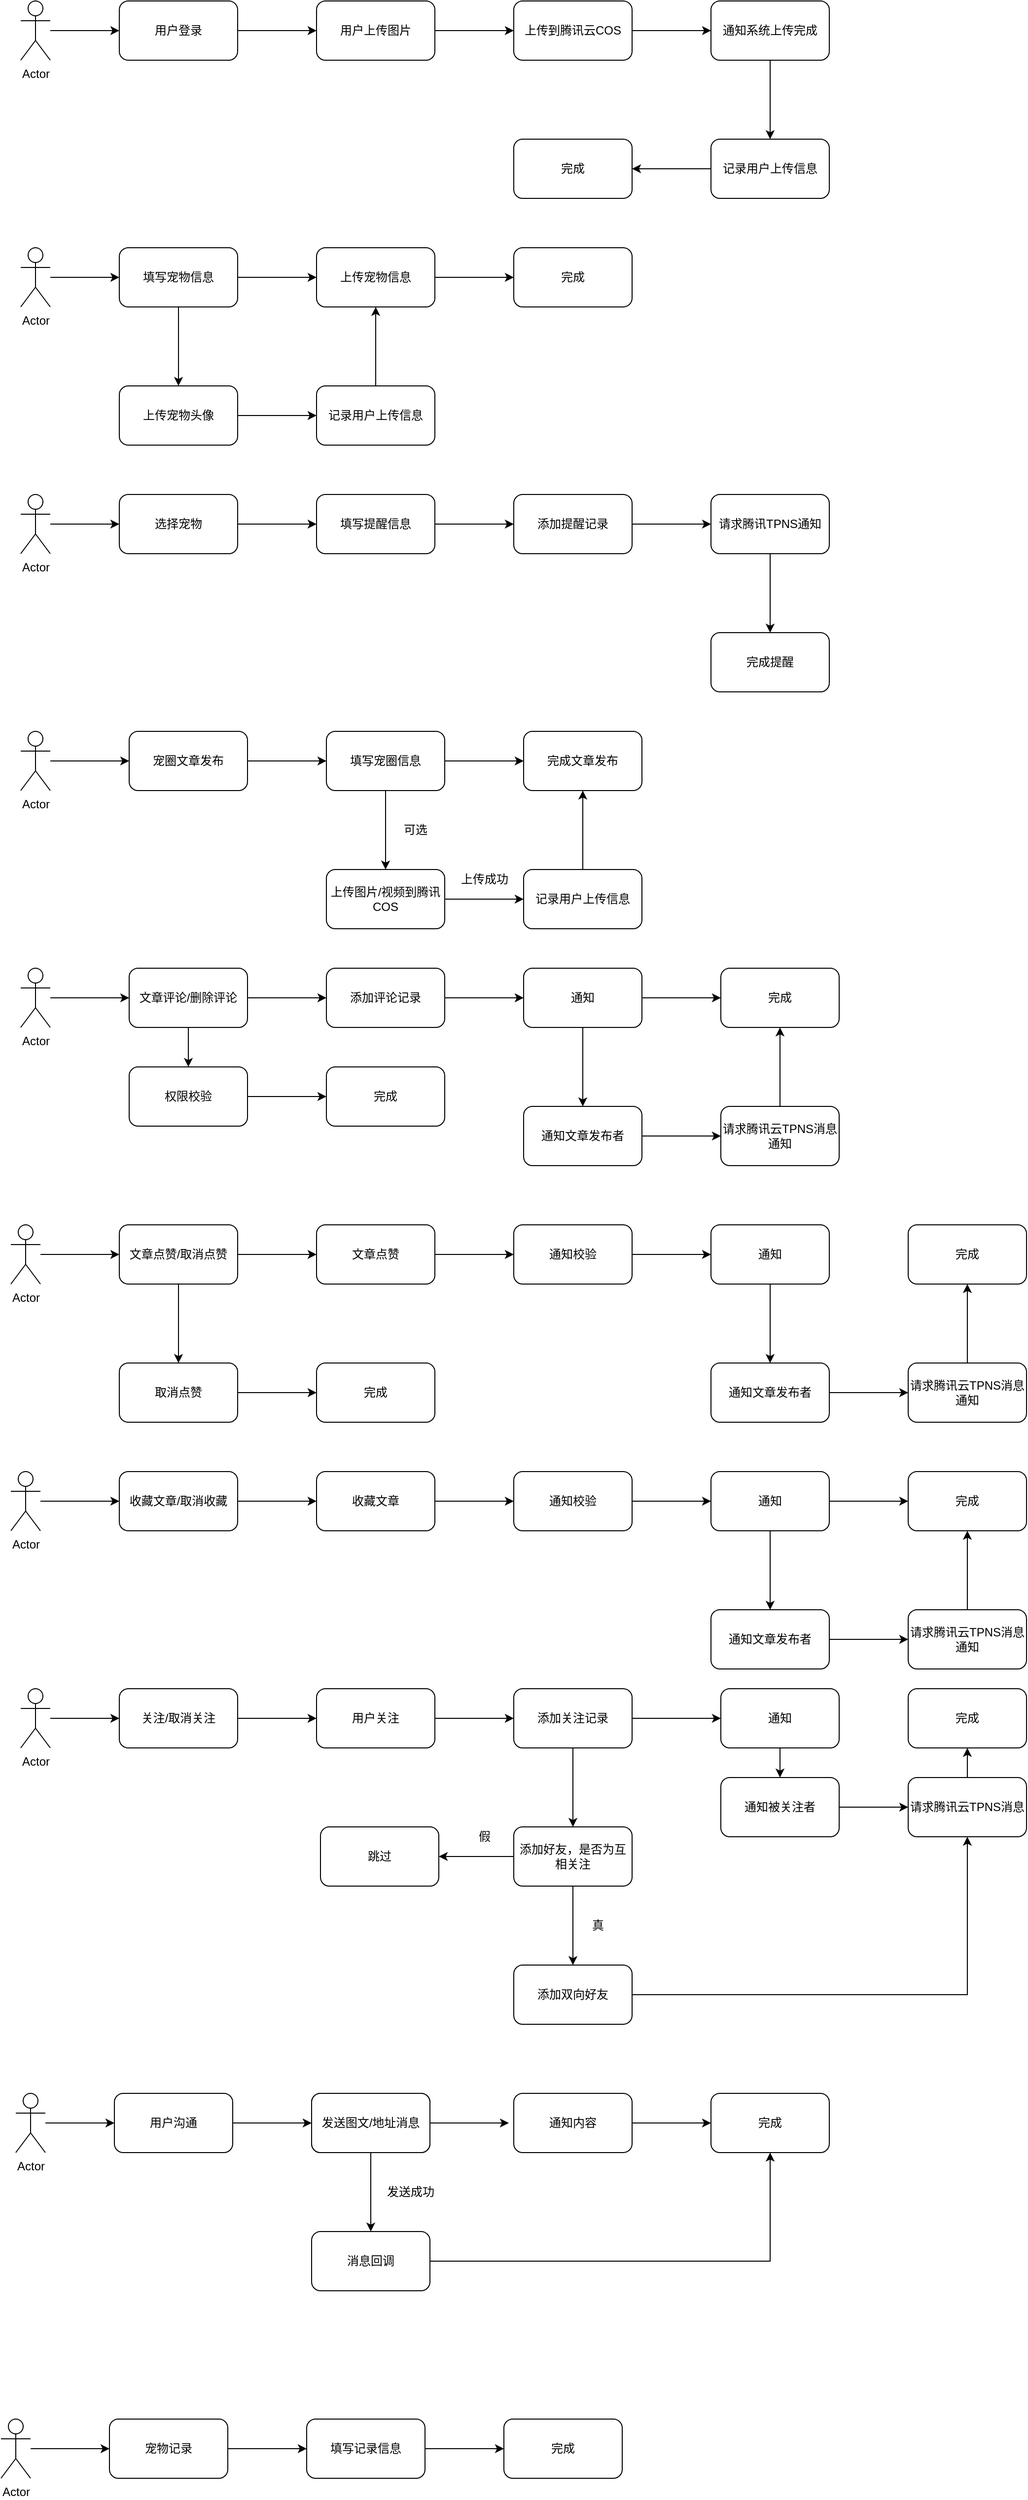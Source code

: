 <mxfile version="15.9.1" type="github">
  <diagram id="ly7fUuKlUHQHd62QbaYs" name="第 1 页">
    <mxGraphModel dx="2844" dy="1508" grid="1" gridSize="10" guides="1" tooltips="1" connect="1" arrows="1" fold="1" page="1" pageScale="1" pageWidth="827" pageHeight="1169" math="0" shadow="0">
      <root>
        <mxCell id="0" />
        <mxCell id="1" parent="0" />
        <mxCell id="r5M-6qAJxc-QIYMJjNey-6" value="" style="edgeStyle=orthogonalEdgeStyle;rounded=0;orthogonalLoop=1;jettySize=auto;html=1;" edge="1" parent="1" source="r5M-6qAJxc-QIYMJjNey-1" target="r5M-6qAJxc-QIYMJjNey-5">
          <mxGeometry relative="1" as="geometry" />
        </mxCell>
        <mxCell id="r5M-6qAJxc-QIYMJjNey-1" value="用户登录" style="rounded=1;whiteSpace=wrap;html=1;" vertex="1" parent="1">
          <mxGeometry x="150" y="50" width="120" height="60" as="geometry" />
        </mxCell>
        <mxCell id="r5M-6qAJxc-QIYMJjNey-4" value="" style="edgeStyle=orthogonalEdgeStyle;rounded=0;orthogonalLoop=1;jettySize=auto;html=1;" edge="1" parent="1" source="r5M-6qAJxc-QIYMJjNey-3" target="r5M-6qAJxc-QIYMJjNey-1">
          <mxGeometry relative="1" as="geometry" />
        </mxCell>
        <mxCell id="r5M-6qAJxc-QIYMJjNey-3" value="Actor" style="shape=umlActor;verticalLabelPosition=bottom;verticalAlign=top;html=1;outlineConnect=0;" vertex="1" parent="1">
          <mxGeometry x="50" y="50" width="30" height="60" as="geometry" />
        </mxCell>
        <mxCell id="r5M-6qAJxc-QIYMJjNey-8" value="" style="edgeStyle=orthogonalEdgeStyle;rounded=0;orthogonalLoop=1;jettySize=auto;html=1;" edge="1" parent="1" source="r5M-6qAJxc-QIYMJjNey-5" target="r5M-6qAJxc-QIYMJjNey-7">
          <mxGeometry relative="1" as="geometry" />
        </mxCell>
        <mxCell id="r5M-6qAJxc-QIYMJjNey-5" value="用户上传图片" style="rounded=1;whiteSpace=wrap;html=1;" vertex="1" parent="1">
          <mxGeometry x="350" y="50" width="120" height="60" as="geometry" />
        </mxCell>
        <mxCell id="r5M-6qAJxc-QIYMJjNey-10" value="" style="edgeStyle=orthogonalEdgeStyle;rounded=0;orthogonalLoop=1;jettySize=auto;html=1;" edge="1" parent="1" source="r5M-6qAJxc-QIYMJjNey-7" target="r5M-6qAJxc-QIYMJjNey-9">
          <mxGeometry relative="1" as="geometry" />
        </mxCell>
        <mxCell id="r5M-6qAJxc-QIYMJjNey-7" value="上传到腾讯云COS" style="rounded=1;whiteSpace=wrap;html=1;" vertex="1" parent="1">
          <mxGeometry x="550" y="50" width="120" height="60" as="geometry" />
        </mxCell>
        <mxCell id="r5M-6qAJxc-QIYMJjNey-12" value="" style="edgeStyle=orthogonalEdgeStyle;rounded=0;orthogonalLoop=1;jettySize=auto;html=1;" edge="1" parent="1" source="r5M-6qAJxc-QIYMJjNey-9" target="r5M-6qAJxc-QIYMJjNey-11">
          <mxGeometry relative="1" as="geometry" />
        </mxCell>
        <mxCell id="r5M-6qAJxc-QIYMJjNey-9" value="通知系统上传完成" style="rounded=1;whiteSpace=wrap;html=1;" vertex="1" parent="1">
          <mxGeometry x="750" y="50" width="120" height="60" as="geometry" />
        </mxCell>
        <mxCell id="r5M-6qAJxc-QIYMJjNey-14" value="" style="edgeStyle=orthogonalEdgeStyle;rounded=0;orthogonalLoop=1;jettySize=auto;html=1;" edge="1" parent="1" source="r5M-6qAJxc-QIYMJjNey-11" target="r5M-6qAJxc-QIYMJjNey-13">
          <mxGeometry relative="1" as="geometry" />
        </mxCell>
        <mxCell id="r5M-6qAJxc-QIYMJjNey-11" value="记录用户上传信息" style="rounded=1;whiteSpace=wrap;html=1;" vertex="1" parent="1">
          <mxGeometry x="750" y="190" width="120" height="60" as="geometry" />
        </mxCell>
        <mxCell id="r5M-6qAJxc-QIYMJjNey-13" value="完成" style="rounded=1;whiteSpace=wrap;html=1;" vertex="1" parent="1">
          <mxGeometry x="550" y="190" width="120" height="60" as="geometry" />
        </mxCell>
        <mxCell id="r5M-6qAJxc-QIYMJjNey-20" value="" style="edgeStyle=orthogonalEdgeStyle;rounded=0;orthogonalLoop=1;jettySize=auto;html=1;" edge="1" parent="1" source="r5M-6qAJxc-QIYMJjNey-16" target="r5M-6qAJxc-QIYMJjNey-19">
          <mxGeometry relative="1" as="geometry" />
        </mxCell>
        <mxCell id="r5M-6qAJxc-QIYMJjNey-16" value="Actor" style="shape=umlActor;verticalLabelPosition=bottom;verticalAlign=top;html=1;outlineConnect=0;" vertex="1" parent="1">
          <mxGeometry x="50" y="300" width="30" height="60" as="geometry" />
        </mxCell>
        <mxCell id="r5M-6qAJxc-QIYMJjNey-22" value="" style="edgeStyle=orthogonalEdgeStyle;rounded=0;orthogonalLoop=1;jettySize=auto;html=1;" edge="1" parent="1" source="r5M-6qAJxc-QIYMJjNey-19" target="r5M-6qAJxc-QIYMJjNey-21">
          <mxGeometry relative="1" as="geometry" />
        </mxCell>
        <mxCell id="r5M-6qAJxc-QIYMJjNey-19" value="填写宠物信息" style="rounded=1;whiteSpace=wrap;html=1;" vertex="1" parent="1">
          <mxGeometry x="150" y="300" width="120" height="60" as="geometry" />
        </mxCell>
        <mxCell id="r5M-6qAJxc-QIYMJjNey-24" value="" style="edgeStyle=orthogonalEdgeStyle;rounded=0;orthogonalLoop=1;jettySize=auto;html=1;" edge="1" parent="1" source="r5M-6qAJxc-QIYMJjNey-21" target="r5M-6qAJxc-QIYMJjNey-23">
          <mxGeometry relative="1" as="geometry" />
        </mxCell>
        <mxCell id="r5M-6qAJxc-QIYMJjNey-26" value="" style="edgeStyle=orthogonalEdgeStyle;rounded=0;orthogonalLoop=1;jettySize=auto;html=1;exitX=0.5;exitY=1;exitDx=0;exitDy=0;" edge="1" parent="1" source="r5M-6qAJxc-QIYMJjNey-19" target="r5M-6qAJxc-QIYMJjNey-25">
          <mxGeometry relative="1" as="geometry" />
        </mxCell>
        <mxCell id="r5M-6qAJxc-QIYMJjNey-21" value="上传宠物信息" style="rounded=1;whiteSpace=wrap;html=1;" vertex="1" parent="1">
          <mxGeometry x="350" y="300" width="120" height="60" as="geometry" />
        </mxCell>
        <mxCell id="r5M-6qAJxc-QIYMJjNey-23" value="完成" style="whiteSpace=wrap;html=1;rounded=1;" vertex="1" parent="1">
          <mxGeometry x="550" y="300" width="120" height="60" as="geometry" />
        </mxCell>
        <mxCell id="r5M-6qAJxc-QIYMJjNey-28" value="" style="edgeStyle=orthogonalEdgeStyle;rounded=0;orthogonalLoop=1;jettySize=auto;html=1;" edge="1" parent="1" source="r5M-6qAJxc-QIYMJjNey-25" target="r5M-6qAJxc-QIYMJjNey-27">
          <mxGeometry relative="1" as="geometry" />
        </mxCell>
        <mxCell id="r5M-6qAJxc-QIYMJjNey-25" value="上传宠物头像" style="rounded=1;whiteSpace=wrap;html=1;" vertex="1" parent="1">
          <mxGeometry x="150" y="440" width="120" height="60" as="geometry" />
        </mxCell>
        <mxCell id="r5M-6qAJxc-QIYMJjNey-29" value="" style="edgeStyle=orthogonalEdgeStyle;rounded=0;orthogonalLoop=1;jettySize=auto;html=1;entryX=0.5;entryY=1;entryDx=0;entryDy=0;" edge="1" parent="1" source="r5M-6qAJxc-QIYMJjNey-27" target="r5M-6qAJxc-QIYMJjNey-21">
          <mxGeometry relative="1" as="geometry" />
        </mxCell>
        <mxCell id="r5M-6qAJxc-QIYMJjNey-27" value="记录用户上传信息" style="rounded=1;whiteSpace=wrap;html=1;" vertex="1" parent="1">
          <mxGeometry x="350" y="440" width="120" height="60" as="geometry" />
        </mxCell>
        <mxCell id="r5M-6qAJxc-QIYMJjNey-32" value="" style="edgeStyle=orthogonalEdgeStyle;rounded=0;orthogonalLoop=1;jettySize=auto;html=1;" edge="1" parent="1" source="r5M-6qAJxc-QIYMJjNey-30" target="r5M-6qAJxc-QIYMJjNey-31">
          <mxGeometry relative="1" as="geometry" />
        </mxCell>
        <mxCell id="r5M-6qAJxc-QIYMJjNey-30" value="Actor" style="shape=umlActor;verticalLabelPosition=bottom;verticalAlign=top;html=1;outlineConnect=0;" vertex="1" parent="1">
          <mxGeometry x="50" y="550" width="30" height="60" as="geometry" />
        </mxCell>
        <mxCell id="r5M-6qAJxc-QIYMJjNey-34" value="" style="edgeStyle=orthogonalEdgeStyle;rounded=0;orthogonalLoop=1;jettySize=auto;html=1;" edge="1" parent="1" source="r5M-6qAJxc-QIYMJjNey-31" target="r5M-6qAJxc-QIYMJjNey-33">
          <mxGeometry relative="1" as="geometry" />
        </mxCell>
        <mxCell id="r5M-6qAJxc-QIYMJjNey-31" value="选择宠物" style="rounded=1;whiteSpace=wrap;html=1;" vertex="1" parent="1">
          <mxGeometry x="150" y="550" width="120" height="60" as="geometry" />
        </mxCell>
        <mxCell id="r5M-6qAJxc-QIYMJjNey-36" value="" style="edgeStyle=orthogonalEdgeStyle;rounded=0;orthogonalLoop=1;jettySize=auto;html=1;" edge="1" parent="1" source="r5M-6qAJxc-QIYMJjNey-33">
          <mxGeometry relative="1" as="geometry">
            <mxPoint x="550" y="580" as="targetPoint" />
          </mxGeometry>
        </mxCell>
        <mxCell id="r5M-6qAJxc-QIYMJjNey-33" value="填写提醒信息" style="rounded=1;whiteSpace=wrap;html=1;" vertex="1" parent="1">
          <mxGeometry x="350" y="550" width="120" height="60" as="geometry" />
        </mxCell>
        <mxCell id="r5M-6qAJxc-QIYMJjNey-39" value="" style="edgeStyle=orthogonalEdgeStyle;rounded=0;orthogonalLoop=1;jettySize=auto;html=1;" edge="1" parent="1" source="r5M-6qAJxc-QIYMJjNey-37" target="r5M-6qAJxc-QIYMJjNey-38">
          <mxGeometry relative="1" as="geometry" />
        </mxCell>
        <mxCell id="r5M-6qAJxc-QIYMJjNey-37" value="添加提醒记录" style="rounded=1;whiteSpace=wrap;html=1;" vertex="1" parent="1">
          <mxGeometry x="550" y="550" width="120" height="60" as="geometry" />
        </mxCell>
        <mxCell id="r5M-6qAJxc-QIYMJjNey-41" value="" style="edgeStyle=orthogonalEdgeStyle;rounded=0;orthogonalLoop=1;jettySize=auto;html=1;" edge="1" parent="1" source="r5M-6qAJxc-QIYMJjNey-38" target="r5M-6qAJxc-QIYMJjNey-40">
          <mxGeometry relative="1" as="geometry" />
        </mxCell>
        <mxCell id="r5M-6qAJxc-QIYMJjNey-38" value="请求腾讯TPNS通知" style="rounded=1;whiteSpace=wrap;html=1;" vertex="1" parent="1">
          <mxGeometry x="750" y="550" width="120" height="60" as="geometry" />
        </mxCell>
        <mxCell id="r5M-6qAJxc-QIYMJjNey-40" value="完成提醒" style="rounded=1;whiteSpace=wrap;html=1;" vertex="1" parent="1">
          <mxGeometry x="750" y="690" width="120" height="60" as="geometry" />
        </mxCell>
        <mxCell id="r5M-6qAJxc-QIYMJjNey-44" value="" style="edgeStyle=orthogonalEdgeStyle;rounded=0;orthogonalLoop=1;jettySize=auto;html=1;" edge="1" parent="1" source="r5M-6qAJxc-QIYMJjNey-42" target="r5M-6qAJxc-QIYMJjNey-43">
          <mxGeometry relative="1" as="geometry" />
        </mxCell>
        <mxCell id="r5M-6qAJxc-QIYMJjNey-42" value="Actor" style="shape=umlActor;verticalLabelPosition=bottom;verticalAlign=top;html=1;outlineConnect=0;" vertex="1" parent="1">
          <mxGeometry x="50" y="790" width="30" height="60" as="geometry" />
        </mxCell>
        <mxCell id="r5M-6qAJxc-QIYMJjNey-46" value="" style="edgeStyle=orthogonalEdgeStyle;rounded=0;orthogonalLoop=1;jettySize=auto;html=1;" edge="1" parent="1" source="r5M-6qAJxc-QIYMJjNey-43" target="r5M-6qAJxc-QIYMJjNey-45">
          <mxGeometry relative="1" as="geometry" />
        </mxCell>
        <mxCell id="r5M-6qAJxc-QIYMJjNey-43" value="宠圈文章发布" style="rounded=1;whiteSpace=wrap;html=1;" vertex="1" parent="1">
          <mxGeometry x="160" y="790" width="120" height="60" as="geometry" />
        </mxCell>
        <mxCell id="r5M-6qAJxc-QIYMJjNey-48" value="" style="edgeStyle=orthogonalEdgeStyle;rounded=0;orthogonalLoop=1;jettySize=auto;html=1;" edge="1" parent="1" source="r5M-6qAJxc-QIYMJjNey-45" target="r5M-6qAJxc-QIYMJjNey-47">
          <mxGeometry relative="1" as="geometry" />
        </mxCell>
        <mxCell id="r5M-6qAJxc-QIYMJjNey-50" value="" style="edgeStyle=orthogonalEdgeStyle;rounded=0;orthogonalLoop=1;jettySize=auto;html=1;" edge="1" parent="1" source="r5M-6qAJxc-QIYMJjNey-45" target="r5M-6qAJxc-QIYMJjNey-49">
          <mxGeometry relative="1" as="geometry" />
        </mxCell>
        <mxCell id="r5M-6qAJxc-QIYMJjNey-45" value="填写宠圈信息" style="rounded=1;whiteSpace=wrap;html=1;" vertex="1" parent="1">
          <mxGeometry x="360" y="790" width="120" height="60" as="geometry" />
        </mxCell>
        <mxCell id="r5M-6qAJxc-QIYMJjNey-47" value="完成文章发布" style="rounded=1;whiteSpace=wrap;html=1;" vertex="1" parent="1">
          <mxGeometry x="560" y="790" width="120" height="60" as="geometry" />
        </mxCell>
        <mxCell id="r5M-6qAJxc-QIYMJjNey-52" value="" style="edgeStyle=orthogonalEdgeStyle;rounded=0;orthogonalLoop=1;jettySize=auto;html=1;" edge="1" parent="1" source="r5M-6qAJxc-QIYMJjNey-49" target="r5M-6qAJxc-QIYMJjNey-51">
          <mxGeometry relative="1" as="geometry" />
        </mxCell>
        <mxCell id="r5M-6qAJxc-QIYMJjNey-49" value="上传图片/视频到腾讯COS" style="rounded=1;whiteSpace=wrap;html=1;" vertex="1" parent="1">
          <mxGeometry x="360" y="930" width="120" height="60" as="geometry" />
        </mxCell>
        <mxCell id="r5M-6qAJxc-QIYMJjNey-54" value="" style="edgeStyle=orthogonalEdgeStyle;rounded=0;orthogonalLoop=1;jettySize=auto;html=1;" edge="1" parent="1" source="r5M-6qAJxc-QIYMJjNey-51" target="r5M-6qAJxc-QIYMJjNey-47">
          <mxGeometry relative="1" as="geometry" />
        </mxCell>
        <mxCell id="r5M-6qAJxc-QIYMJjNey-51" value="记录用户上传信息" style="rounded=1;whiteSpace=wrap;html=1;" vertex="1" parent="1">
          <mxGeometry x="560" y="930" width="120" height="60" as="geometry" />
        </mxCell>
        <mxCell id="r5M-6qAJxc-QIYMJjNey-53" value="可选" style="text;html=1;align=center;verticalAlign=middle;resizable=0;points=[];autosize=1;strokeColor=none;fillColor=none;" vertex="1" parent="1">
          <mxGeometry x="430" y="880" width="40" height="20" as="geometry" />
        </mxCell>
        <mxCell id="r5M-6qAJxc-QIYMJjNey-55" value="上传成功" style="text;html=1;align=center;verticalAlign=middle;resizable=0;points=[];autosize=1;strokeColor=none;fillColor=none;" vertex="1" parent="1">
          <mxGeometry x="490" y="930" width="60" height="20" as="geometry" />
        </mxCell>
        <mxCell id="r5M-6qAJxc-QIYMJjNey-58" value="" style="edgeStyle=orthogonalEdgeStyle;rounded=0;orthogonalLoop=1;jettySize=auto;html=1;" edge="1" parent="1" source="r5M-6qAJxc-QIYMJjNey-56" target="r5M-6qAJxc-QIYMJjNey-57">
          <mxGeometry relative="1" as="geometry" />
        </mxCell>
        <mxCell id="r5M-6qAJxc-QIYMJjNey-56" value="Actor" style="shape=umlActor;verticalLabelPosition=bottom;verticalAlign=top;html=1;outlineConnect=0;" vertex="1" parent="1">
          <mxGeometry x="50" y="1030" width="30" height="60" as="geometry" />
        </mxCell>
        <mxCell id="r5M-6qAJxc-QIYMJjNey-60" value="" style="edgeStyle=orthogonalEdgeStyle;rounded=0;orthogonalLoop=1;jettySize=auto;html=1;" edge="1" parent="1" source="r5M-6qAJxc-QIYMJjNey-57" target="r5M-6qAJxc-QIYMJjNey-59">
          <mxGeometry relative="1" as="geometry" />
        </mxCell>
        <mxCell id="r5M-6qAJxc-QIYMJjNey-105" value="" style="edgeStyle=orthogonalEdgeStyle;rounded=0;orthogonalLoop=1;jettySize=auto;html=1;" edge="1" parent="1" source="r5M-6qAJxc-QIYMJjNey-57" target="r5M-6qAJxc-QIYMJjNey-80">
          <mxGeometry relative="1" as="geometry" />
        </mxCell>
        <mxCell id="r5M-6qAJxc-QIYMJjNey-57" value="文章评论/删除评论" style="rounded=1;whiteSpace=wrap;html=1;" vertex="1" parent="1">
          <mxGeometry x="160" y="1030" width="120" height="60" as="geometry" />
        </mxCell>
        <mxCell id="r5M-6qAJxc-QIYMJjNey-62" value="" style="edgeStyle=orthogonalEdgeStyle;rounded=0;orthogonalLoop=1;jettySize=auto;html=1;" edge="1" parent="1" source="r5M-6qAJxc-QIYMJjNey-59" target="r5M-6qAJxc-QIYMJjNey-61">
          <mxGeometry relative="1" as="geometry" />
        </mxCell>
        <mxCell id="r5M-6qAJxc-QIYMJjNey-59" value="添加评论记录" style="rounded=1;whiteSpace=wrap;html=1;" vertex="1" parent="1">
          <mxGeometry x="360" y="1030" width="120" height="60" as="geometry" />
        </mxCell>
        <mxCell id="r5M-6qAJxc-QIYMJjNey-64" value="" style="edgeStyle=orthogonalEdgeStyle;rounded=0;orthogonalLoop=1;jettySize=auto;html=1;" edge="1" parent="1" source="r5M-6qAJxc-QIYMJjNey-61" target="r5M-6qAJxc-QIYMJjNey-63">
          <mxGeometry relative="1" as="geometry" />
        </mxCell>
        <mxCell id="r5M-6qAJxc-QIYMJjNey-69" value="" style="edgeStyle=orthogonalEdgeStyle;rounded=0;orthogonalLoop=1;jettySize=auto;html=1;" edge="1" parent="1" source="r5M-6qAJxc-QIYMJjNey-61" target="r5M-6qAJxc-QIYMJjNey-67">
          <mxGeometry relative="1" as="geometry" />
        </mxCell>
        <mxCell id="r5M-6qAJxc-QIYMJjNey-61" value="通知" style="rounded=1;whiteSpace=wrap;html=1;" vertex="1" parent="1">
          <mxGeometry x="560" y="1030" width="120" height="60" as="geometry" />
        </mxCell>
        <mxCell id="r5M-6qAJxc-QIYMJjNey-66" value="" style="edgeStyle=orthogonalEdgeStyle;rounded=0;orthogonalLoop=1;jettySize=auto;html=1;" edge="1" parent="1" source="r5M-6qAJxc-QIYMJjNey-63" target="r5M-6qAJxc-QIYMJjNey-65">
          <mxGeometry relative="1" as="geometry" />
        </mxCell>
        <mxCell id="r5M-6qAJxc-QIYMJjNey-63" value="通知文章发布者" style="rounded=1;whiteSpace=wrap;html=1;" vertex="1" parent="1">
          <mxGeometry x="560" y="1170" width="120" height="60" as="geometry" />
        </mxCell>
        <mxCell id="r5M-6qAJxc-QIYMJjNey-68" value="" style="edgeStyle=orthogonalEdgeStyle;rounded=0;orthogonalLoop=1;jettySize=auto;html=1;" edge="1" parent="1" source="r5M-6qAJxc-QIYMJjNey-65" target="r5M-6qAJxc-QIYMJjNey-67">
          <mxGeometry relative="1" as="geometry" />
        </mxCell>
        <mxCell id="r5M-6qAJxc-QIYMJjNey-65" value="请求腾讯云TPNS消息通知" style="rounded=1;whiteSpace=wrap;html=1;" vertex="1" parent="1">
          <mxGeometry x="760" y="1170" width="120" height="60" as="geometry" />
        </mxCell>
        <mxCell id="r5M-6qAJxc-QIYMJjNey-67" value="完成" style="whiteSpace=wrap;html=1;rounded=1;" vertex="1" parent="1">
          <mxGeometry x="760" y="1030" width="120" height="60" as="geometry" />
        </mxCell>
        <mxCell id="r5M-6qAJxc-QIYMJjNey-74" value="" style="edgeStyle=orthogonalEdgeStyle;rounded=0;orthogonalLoop=1;jettySize=auto;html=1;" edge="1" parent="1" source="r5M-6qAJxc-QIYMJjNey-70" target="r5M-6qAJxc-QIYMJjNey-73">
          <mxGeometry relative="1" as="geometry" />
        </mxCell>
        <mxCell id="r5M-6qAJxc-QIYMJjNey-70" value="Actor" style="shape=umlActor;verticalLabelPosition=bottom;verticalAlign=top;html=1;outlineConnect=0;" vertex="1" parent="1">
          <mxGeometry x="40" y="1290" width="30" height="60" as="geometry" />
        </mxCell>
        <mxCell id="r5M-6qAJxc-QIYMJjNey-90" value="" style="edgeStyle=orthogonalEdgeStyle;rounded=0;orthogonalLoop=1;jettySize=auto;html=1;" edge="1" parent="1" source="r5M-6qAJxc-QIYMJjNey-73" target="r5M-6qAJxc-QIYMJjNey-89">
          <mxGeometry relative="1" as="geometry" />
        </mxCell>
        <mxCell id="r5M-6qAJxc-QIYMJjNey-94" value="" style="edgeStyle=orthogonalEdgeStyle;rounded=0;orthogonalLoop=1;jettySize=auto;html=1;" edge="1" parent="1" source="r5M-6qAJxc-QIYMJjNey-73" target="r5M-6qAJxc-QIYMJjNey-93">
          <mxGeometry relative="1" as="geometry" />
        </mxCell>
        <mxCell id="r5M-6qAJxc-QIYMJjNey-73" value="文章点赞/取消点赞" style="rounded=1;whiteSpace=wrap;html=1;" vertex="1" parent="1">
          <mxGeometry x="150" y="1290" width="120" height="60" as="geometry" />
        </mxCell>
        <mxCell id="r5M-6qAJxc-QIYMJjNey-88" value="" style="edgeStyle=orthogonalEdgeStyle;rounded=0;orthogonalLoop=1;jettySize=auto;html=1;" edge="1" parent="1" source="r5M-6qAJxc-QIYMJjNey-80" target="r5M-6qAJxc-QIYMJjNey-87">
          <mxGeometry relative="1" as="geometry" />
        </mxCell>
        <mxCell id="r5M-6qAJxc-QIYMJjNey-80" value="权限校验" style="rounded=1;whiteSpace=wrap;html=1;" vertex="1" parent="1">
          <mxGeometry x="160" y="1130" width="120" height="60" as="geometry" />
        </mxCell>
        <mxCell id="r5M-6qAJxc-QIYMJjNey-87" value="完成" style="rounded=1;whiteSpace=wrap;html=1;" vertex="1" parent="1">
          <mxGeometry x="360" y="1130" width="120" height="60" as="geometry" />
        </mxCell>
        <mxCell id="r5M-6qAJxc-QIYMJjNey-92" value="" style="edgeStyle=orthogonalEdgeStyle;rounded=0;orthogonalLoop=1;jettySize=auto;html=1;" edge="1" parent="1" source="r5M-6qAJxc-QIYMJjNey-89" target="r5M-6qAJxc-QIYMJjNey-91">
          <mxGeometry relative="1" as="geometry" />
        </mxCell>
        <mxCell id="r5M-6qAJxc-QIYMJjNey-89" value="文章点赞" style="rounded=1;whiteSpace=wrap;html=1;" vertex="1" parent="1">
          <mxGeometry x="350" y="1290" width="120" height="60" as="geometry" />
        </mxCell>
        <mxCell id="r5M-6qAJxc-QIYMJjNey-96" value="" style="edgeStyle=orthogonalEdgeStyle;rounded=0;orthogonalLoop=1;jettySize=auto;html=1;" edge="1" parent="1" source="r5M-6qAJxc-QIYMJjNey-91" target="r5M-6qAJxc-QIYMJjNey-95">
          <mxGeometry relative="1" as="geometry" />
        </mxCell>
        <mxCell id="r5M-6qAJxc-QIYMJjNey-91" value="通知校验" style="rounded=1;whiteSpace=wrap;html=1;" vertex="1" parent="1">
          <mxGeometry x="550" y="1290" width="120" height="60" as="geometry" />
        </mxCell>
        <mxCell id="r5M-6qAJxc-QIYMJjNey-104" value="" style="edgeStyle=orthogonalEdgeStyle;rounded=0;orthogonalLoop=1;jettySize=auto;html=1;" edge="1" parent="1" source="r5M-6qAJxc-QIYMJjNey-93" target="r5M-6qAJxc-QIYMJjNey-103">
          <mxGeometry relative="1" as="geometry" />
        </mxCell>
        <mxCell id="r5M-6qAJxc-QIYMJjNey-93" value="取消点赞" style="rounded=1;whiteSpace=wrap;html=1;" vertex="1" parent="1">
          <mxGeometry x="150" y="1430" width="120" height="60" as="geometry" />
        </mxCell>
        <mxCell id="r5M-6qAJxc-QIYMJjNey-98" value="" style="edgeStyle=orthogonalEdgeStyle;rounded=0;orthogonalLoop=1;jettySize=auto;html=1;" edge="1" parent="1" source="r5M-6qAJxc-QIYMJjNey-95" target="r5M-6qAJxc-QIYMJjNey-97">
          <mxGeometry relative="1" as="geometry" />
        </mxCell>
        <mxCell id="r5M-6qAJxc-QIYMJjNey-95" value="通知" style="rounded=1;whiteSpace=wrap;html=1;" vertex="1" parent="1">
          <mxGeometry x="750" y="1290" width="120" height="60" as="geometry" />
        </mxCell>
        <mxCell id="r5M-6qAJxc-QIYMJjNey-100" value="" style="edgeStyle=orthogonalEdgeStyle;rounded=0;orthogonalLoop=1;jettySize=auto;html=1;" edge="1" parent="1" source="r5M-6qAJxc-QIYMJjNey-97" target="r5M-6qAJxc-QIYMJjNey-99">
          <mxGeometry relative="1" as="geometry" />
        </mxCell>
        <mxCell id="r5M-6qAJxc-QIYMJjNey-97" value="通知文章发布者" style="rounded=1;whiteSpace=wrap;html=1;" vertex="1" parent="1">
          <mxGeometry x="750" y="1430" width="120" height="60" as="geometry" />
        </mxCell>
        <mxCell id="r5M-6qAJxc-QIYMJjNey-102" value="" style="edgeStyle=orthogonalEdgeStyle;rounded=0;orthogonalLoop=1;jettySize=auto;html=1;" edge="1" parent="1" source="r5M-6qAJxc-QIYMJjNey-99" target="r5M-6qAJxc-QIYMJjNey-101">
          <mxGeometry relative="1" as="geometry" />
        </mxCell>
        <mxCell id="r5M-6qAJxc-QIYMJjNey-99" value="&lt;span&gt;请求腾讯云TPNS消息通知&lt;/span&gt;" style="rounded=1;whiteSpace=wrap;html=1;" vertex="1" parent="1">
          <mxGeometry x="950" y="1430" width="120" height="60" as="geometry" />
        </mxCell>
        <mxCell id="r5M-6qAJxc-QIYMJjNey-101" value="完成" style="rounded=1;whiteSpace=wrap;html=1;" vertex="1" parent="1">
          <mxGeometry x="950" y="1290" width="120" height="60" as="geometry" />
        </mxCell>
        <mxCell id="r5M-6qAJxc-QIYMJjNey-103" value="完成" style="rounded=1;whiteSpace=wrap;html=1;" vertex="1" parent="1">
          <mxGeometry x="350" y="1430" width="120" height="60" as="geometry" />
        </mxCell>
        <mxCell id="r5M-6qAJxc-QIYMJjNey-108" value="" style="edgeStyle=orthogonalEdgeStyle;rounded=0;orthogonalLoop=1;jettySize=auto;html=1;" edge="1" parent="1" source="r5M-6qAJxc-QIYMJjNey-106" target="r5M-6qAJxc-QIYMJjNey-107">
          <mxGeometry relative="1" as="geometry" />
        </mxCell>
        <mxCell id="r5M-6qAJxc-QIYMJjNey-106" value="Actor" style="shape=umlActor;verticalLabelPosition=bottom;verticalAlign=top;html=1;outlineConnect=0;" vertex="1" parent="1">
          <mxGeometry x="40" y="1540" width="30" height="60" as="geometry" />
        </mxCell>
        <mxCell id="r5M-6qAJxc-QIYMJjNey-110" value="" style="edgeStyle=orthogonalEdgeStyle;rounded=0;orthogonalLoop=1;jettySize=auto;html=1;" edge="1" parent="1" source="r5M-6qAJxc-QIYMJjNey-107" target="r5M-6qAJxc-QIYMJjNey-109">
          <mxGeometry relative="1" as="geometry" />
        </mxCell>
        <mxCell id="r5M-6qAJxc-QIYMJjNey-107" value="收藏文章/取消收藏" style="rounded=1;whiteSpace=wrap;html=1;" vertex="1" parent="1">
          <mxGeometry x="150" y="1540" width="120" height="60" as="geometry" />
        </mxCell>
        <mxCell id="r5M-6qAJxc-QIYMJjNey-112" value="" style="edgeStyle=orthogonalEdgeStyle;rounded=0;orthogonalLoop=1;jettySize=auto;html=1;" edge="1" parent="1" source="r5M-6qAJxc-QIYMJjNey-109" target="r5M-6qAJxc-QIYMJjNey-111">
          <mxGeometry relative="1" as="geometry" />
        </mxCell>
        <mxCell id="r5M-6qAJxc-QIYMJjNey-109" value="收藏文章" style="rounded=1;whiteSpace=wrap;html=1;" vertex="1" parent="1">
          <mxGeometry x="350" y="1540" width="120" height="60" as="geometry" />
        </mxCell>
        <mxCell id="r5M-6qAJxc-QIYMJjNey-114" value="" style="edgeStyle=orthogonalEdgeStyle;rounded=0;orthogonalLoop=1;jettySize=auto;html=1;" edge="1" parent="1" source="r5M-6qAJxc-QIYMJjNey-111" target="r5M-6qAJxc-QIYMJjNey-113">
          <mxGeometry relative="1" as="geometry" />
        </mxCell>
        <mxCell id="r5M-6qAJxc-QIYMJjNey-111" value="通知校验" style="rounded=1;whiteSpace=wrap;html=1;" vertex="1" parent="1">
          <mxGeometry x="550" y="1540" width="120" height="60" as="geometry" />
        </mxCell>
        <mxCell id="r5M-6qAJxc-QIYMJjNey-116" value="" style="edgeStyle=orthogonalEdgeStyle;rounded=0;orthogonalLoop=1;jettySize=auto;html=1;" edge="1" parent="1" source="r5M-6qAJxc-QIYMJjNey-113" target="r5M-6qAJxc-QIYMJjNey-115">
          <mxGeometry relative="1" as="geometry" />
        </mxCell>
        <mxCell id="r5M-6qAJxc-QIYMJjNey-155" value="" style="edgeStyle=orthogonalEdgeStyle;rounded=0;orthogonalLoop=1;jettySize=auto;html=1;" edge="1" parent="1" source="r5M-6qAJxc-QIYMJjNey-113" target="r5M-6qAJxc-QIYMJjNey-119">
          <mxGeometry relative="1" as="geometry" />
        </mxCell>
        <mxCell id="r5M-6qAJxc-QIYMJjNey-113" value="通知" style="rounded=1;whiteSpace=wrap;html=1;" vertex="1" parent="1">
          <mxGeometry x="750" y="1540" width="120" height="60" as="geometry" />
        </mxCell>
        <mxCell id="r5M-6qAJxc-QIYMJjNey-118" value="" style="edgeStyle=orthogonalEdgeStyle;rounded=0;orthogonalLoop=1;jettySize=auto;html=1;" edge="1" parent="1" source="r5M-6qAJxc-QIYMJjNey-115" target="r5M-6qAJxc-QIYMJjNey-117">
          <mxGeometry relative="1" as="geometry" />
        </mxCell>
        <mxCell id="r5M-6qAJxc-QIYMJjNey-115" value="通知文章发布者" style="rounded=1;whiteSpace=wrap;html=1;" vertex="1" parent="1">
          <mxGeometry x="750" y="1680" width="120" height="60" as="geometry" />
        </mxCell>
        <mxCell id="r5M-6qAJxc-QIYMJjNey-120" value="" style="edgeStyle=orthogonalEdgeStyle;rounded=0;orthogonalLoop=1;jettySize=auto;html=1;" edge="1" parent="1" source="r5M-6qAJxc-QIYMJjNey-117" target="r5M-6qAJxc-QIYMJjNey-119">
          <mxGeometry relative="1" as="geometry" />
        </mxCell>
        <mxCell id="r5M-6qAJxc-QIYMJjNey-117" value="请求腾讯云TPNS消息通知" style="rounded=1;whiteSpace=wrap;html=1;" vertex="1" parent="1">
          <mxGeometry x="950" y="1680" width="120" height="60" as="geometry" />
        </mxCell>
        <mxCell id="r5M-6qAJxc-QIYMJjNey-119" value="完成" style="rounded=1;whiteSpace=wrap;html=1;" vertex="1" parent="1">
          <mxGeometry x="950" y="1540" width="120" height="60" as="geometry" />
        </mxCell>
        <mxCell id="r5M-6qAJxc-QIYMJjNey-123" value="" style="edgeStyle=orthogonalEdgeStyle;rounded=0;orthogonalLoop=1;jettySize=auto;html=1;" edge="1" parent="1" source="r5M-6qAJxc-QIYMJjNey-121" target="r5M-6qAJxc-QIYMJjNey-122">
          <mxGeometry relative="1" as="geometry" />
        </mxCell>
        <mxCell id="r5M-6qAJxc-QIYMJjNey-121" value="Actor" style="shape=umlActor;verticalLabelPosition=bottom;verticalAlign=top;html=1;outlineConnect=0;" vertex="1" parent="1">
          <mxGeometry x="50" y="1760" width="30" height="60" as="geometry" />
        </mxCell>
        <mxCell id="r5M-6qAJxc-QIYMJjNey-125" value="" style="edgeStyle=orthogonalEdgeStyle;rounded=0;orthogonalLoop=1;jettySize=auto;html=1;" edge="1" parent="1" source="r5M-6qAJxc-QIYMJjNey-122" target="r5M-6qAJxc-QIYMJjNey-124">
          <mxGeometry relative="1" as="geometry" />
        </mxCell>
        <mxCell id="r5M-6qAJxc-QIYMJjNey-122" value="关注/取消关注" style="rounded=1;whiteSpace=wrap;html=1;" vertex="1" parent="1">
          <mxGeometry x="150" y="1760" width="120" height="60" as="geometry" />
        </mxCell>
        <mxCell id="r5M-6qAJxc-QIYMJjNey-127" value="" style="edgeStyle=orthogonalEdgeStyle;rounded=0;orthogonalLoop=1;jettySize=auto;html=1;" edge="1" parent="1" source="r5M-6qAJxc-QIYMJjNey-124" target="r5M-6qAJxc-QIYMJjNey-126">
          <mxGeometry relative="1" as="geometry" />
        </mxCell>
        <mxCell id="r5M-6qAJxc-QIYMJjNey-124" value="用户关注" style="rounded=1;whiteSpace=wrap;html=1;" vertex="1" parent="1">
          <mxGeometry x="350" y="1760" width="120" height="60" as="geometry" />
        </mxCell>
        <mxCell id="r5M-6qAJxc-QIYMJjNey-129" value="" style="edgeStyle=orthogonalEdgeStyle;rounded=0;orthogonalLoop=1;jettySize=auto;html=1;" edge="1" parent="1" source="r5M-6qAJxc-QIYMJjNey-126" target="r5M-6qAJxc-QIYMJjNey-128">
          <mxGeometry relative="1" as="geometry" />
        </mxCell>
        <mxCell id="r5M-6qAJxc-QIYMJjNey-131" value="" style="edgeStyle=orthogonalEdgeStyle;rounded=0;orthogonalLoop=1;jettySize=auto;html=1;" edge="1" parent="1" source="r5M-6qAJxc-QIYMJjNey-126" target="r5M-6qAJxc-QIYMJjNey-130">
          <mxGeometry relative="1" as="geometry" />
        </mxCell>
        <mxCell id="r5M-6qAJxc-QIYMJjNey-126" value="添加关注记录" style="rounded=1;whiteSpace=wrap;html=1;" vertex="1" parent="1">
          <mxGeometry x="550" y="1760" width="120" height="60" as="geometry" />
        </mxCell>
        <mxCell id="r5M-6qAJxc-QIYMJjNey-138" value="" style="edgeStyle=orthogonalEdgeStyle;rounded=0;orthogonalLoop=1;jettySize=auto;html=1;" edge="1" parent="1" source="r5M-6qAJxc-QIYMJjNey-128" target="r5M-6qAJxc-QIYMJjNey-137">
          <mxGeometry relative="1" as="geometry" />
        </mxCell>
        <mxCell id="r5M-6qAJxc-QIYMJjNey-128" value="通知" style="rounded=1;whiteSpace=wrap;html=1;" vertex="1" parent="1">
          <mxGeometry x="760" y="1760" width="120" height="60" as="geometry" />
        </mxCell>
        <mxCell id="r5M-6qAJxc-QIYMJjNey-133" value="" style="edgeStyle=orthogonalEdgeStyle;rounded=0;orthogonalLoop=1;jettySize=auto;html=1;" edge="1" parent="1" source="r5M-6qAJxc-QIYMJjNey-130" target="r5M-6qAJxc-QIYMJjNey-132">
          <mxGeometry relative="1" as="geometry" />
        </mxCell>
        <mxCell id="r5M-6qAJxc-QIYMJjNey-144" value="" style="edgeStyle=orthogonalEdgeStyle;rounded=0;orthogonalLoop=1;jettySize=auto;html=1;" edge="1" parent="1" source="r5M-6qAJxc-QIYMJjNey-130" target="r5M-6qAJxc-QIYMJjNey-143">
          <mxGeometry relative="1" as="geometry" />
        </mxCell>
        <mxCell id="r5M-6qAJxc-QIYMJjNey-130" value="添加好友，是否为互相关注" style="rounded=1;whiteSpace=wrap;html=1;" vertex="1" parent="1">
          <mxGeometry x="550" y="1900" width="120" height="60" as="geometry" />
        </mxCell>
        <mxCell id="r5M-6qAJxc-QIYMJjNey-147" value="" style="edgeStyle=orthogonalEdgeStyle;rounded=0;orthogonalLoop=1;jettySize=auto;html=1;" edge="1" parent="1" source="r5M-6qAJxc-QIYMJjNey-132" target="r5M-6qAJxc-QIYMJjNey-135">
          <mxGeometry relative="1" as="geometry" />
        </mxCell>
        <mxCell id="r5M-6qAJxc-QIYMJjNey-132" value="添加双向好友" style="rounded=1;whiteSpace=wrap;html=1;" vertex="1" parent="1">
          <mxGeometry x="550" y="2040" width="120" height="60" as="geometry" />
        </mxCell>
        <mxCell id="r5M-6qAJxc-QIYMJjNey-134" value="真" style="text;html=1;align=center;verticalAlign=middle;resizable=0;points=[];autosize=1;strokeColor=none;fillColor=none;" vertex="1" parent="1">
          <mxGeometry x="620" y="1990" width="30" height="20" as="geometry" />
        </mxCell>
        <mxCell id="r5M-6qAJxc-QIYMJjNey-142" value="" style="edgeStyle=orthogonalEdgeStyle;rounded=0;orthogonalLoop=1;jettySize=auto;html=1;" edge="1" parent="1" source="r5M-6qAJxc-QIYMJjNey-135" target="r5M-6qAJxc-QIYMJjNey-141">
          <mxGeometry relative="1" as="geometry" />
        </mxCell>
        <mxCell id="r5M-6qAJxc-QIYMJjNey-135" value="请求腾讯云TPNS消息" style="rounded=1;whiteSpace=wrap;html=1;" vertex="1" parent="1">
          <mxGeometry x="950" y="1850" width="120" height="60" as="geometry" />
        </mxCell>
        <mxCell id="r5M-6qAJxc-QIYMJjNey-139" value="" style="edgeStyle=orthogonalEdgeStyle;rounded=0;orthogonalLoop=1;jettySize=auto;html=1;" edge="1" parent="1" source="r5M-6qAJxc-QIYMJjNey-137" target="r5M-6qAJxc-QIYMJjNey-135">
          <mxGeometry relative="1" as="geometry" />
        </mxCell>
        <mxCell id="r5M-6qAJxc-QIYMJjNey-137" value="通知被关注者" style="rounded=1;whiteSpace=wrap;html=1;" vertex="1" parent="1">
          <mxGeometry x="760" y="1850" width="120" height="60" as="geometry" />
        </mxCell>
        <mxCell id="r5M-6qAJxc-QIYMJjNey-141" value="完成" style="rounded=1;whiteSpace=wrap;html=1;" vertex="1" parent="1">
          <mxGeometry x="950" y="1760" width="120" height="60" as="geometry" />
        </mxCell>
        <mxCell id="r5M-6qAJxc-QIYMJjNey-143" value="跳过" style="rounded=1;whiteSpace=wrap;html=1;" vertex="1" parent="1">
          <mxGeometry x="354" y="1900" width="120" height="60" as="geometry" />
        </mxCell>
        <mxCell id="r5M-6qAJxc-QIYMJjNey-145" value="假" style="text;html=1;align=center;verticalAlign=middle;resizable=0;points=[];autosize=1;strokeColor=none;fillColor=none;" vertex="1" parent="1">
          <mxGeometry x="505" y="1900" width="30" height="20" as="geometry" />
        </mxCell>
        <mxCell id="r5M-6qAJxc-QIYMJjNey-150" value="" style="edgeStyle=orthogonalEdgeStyle;rounded=0;orthogonalLoop=1;jettySize=auto;html=1;" edge="1" parent="1" source="r5M-6qAJxc-QIYMJjNey-148" target="r5M-6qAJxc-QIYMJjNey-149">
          <mxGeometry relative="1" as="geometry" />
        </mxCell>
        <mxCell id="r5M-6qAJxc-QIYMJjNey-148" value="Actor" style="shape=umlActor;verticalLabelPosition=bottom;verticalAlign=top;html=1;outlineConnect=0;" vertex="1" parent="1">
          <mxGeometry x="30" y="2500" width="30" height="60" as="geometry" />
        </mxCell>
        <mxCell id="r5M-6qAJxc-QIYMJjNey-152" value="" style="edgeStyle=orthogonalEdgeStyle;rounded=0;orthogonalLoop=1;jettySize=auto;html=1;" edge="1" parent="1" source="r5M-6qAJxc-QIYMJjNey-149" target="r5M-6qAJxc-QIYMJjNey-151">
          <mxGeometry relative="1" as="geometry" />
        </mxCell>
        <mxCell id="r5M-6qAJxc-QIYMJjNey-149" value="宠物记录" style="rounded=1;whiteSpace=wrap;html=1;" vertex="1" parent="1">
          <mxGeometry x="140" y="2500" width="120" height="60" as="geometry" />
        </mxCell>
        <mxCell id="r5M-6qAJxc-QIYMJjNey-154" value="" style="edgeStyle=orthogonalEdgeStyle;rounded=0;orthogonalLoop=1;jettySize=auto;html=1;" edge="1" parent="1" source="r5M-6qAJxc-QIYMJjNey-151" target="r5M-6qAJxc-QIYMJjNey-153">
          <mxGeometry relative="1" as="geometry" />
        </mxCell>
        <mxCell id="r5M-6qAJxc-QIYMJjNey-151" value="填写记录信息" style="rounded=1;whiteSpace=wrap;html=1;" vertex="1" parent="1">
          <mxGeometry x="340" y="2500" width="120" height="60" as="geometry" />
        </mxCell>
        <mxCell id="r5M-6qAJxc-QIYMJjNey-153" value="完成" style="rounded=1;whiteSpace=wrap;html=1;" vertex="1" parent="1">
          <mxGeometry x="540" y="2500" width="120" height="60" as="geometry" />
        </mxCell>
        <mxCell id="r5M-6qAJxc-QIYMJjNey-158" value="" style="edgeStyle=orthogonalEdgeStyle;rounded=0;orthogonalLoop=1;jettySize=auto;html=1;" edge="1" parent="1" source="r5M-6qAJxc-QIYMJjNey-156" target="r5M-6qAJxc-QIYMJjNey-157">
          <mxGeometry relative="1" as="geometry" />
        </mxCell>
        <mxCell id="r5M-6qAJxc-QIYMJjNey-156" value="Actor" style="shape=umlActor;verticalLabelPosition=bottom;verticalAlign=top;html=1;outlineConnect=0;" vertex="1" parent="1">
          <mxGeometry x="45" y="2170" width="30" height="60" as="geometry" />
        </mxCell>
        <mxCell id="r5M-6qAJxc-QIYMJjNey-160" value="" style="edgeStyle=orthogonalEdgeStyle;rounded=0;orthogonalLoop=1;jettySize=auto;html=1;" edge="1" parent="1" source="r5M-6qAJxc-QIYMJjNey-157" target="r5M-6qAJxc-QIYMJjNey-159">
          <mxGeometry relative="1" as="geometry" />
        </mxCell>
        <mxCell id="r5M-6qAJxc-QIYMJjNey-157" value="用户沟通" style="rounded=1;whiteSpace=wrap;html=1;" vertex="1" parent="1">
          <mxGeometry x="145" y="2170" width="120" height="60" as="geometry" />
        </mxCell>
        <mxCell id="r5M-6qAJxc-QIYMJjNey-162" value="" style="edgeStyle=orthogonalEdgeStyle;rounded=0;orthogonalLoop=1;jettySize=auto;html=1;" edge="1" parent="1" source="r5M-6qAJxc-QIYMJjNey-159">
          <mxGeometry relative="1" as="geometry">
            <mxPoint x="545" y="2200.0" as="targetPoint" />
          </mxGeometry>
        </mxCell>
        <mxCell id="r5M-6qAJxc-QIYMJjNey-159" value="发送图文/地址消息" style="whiteSpace=wrap;html=1;rounded=1;" vertex="1" parent="1">
          <mxGeometry x="345" y="2170" width="120" height="60" as="geometry" />
        </mxCell>
        <mxCell id="r5M-6qAJxc-QIYMJjNey-169" value="" style="edgeStyle=orthogonalEdgeStyle;rounded=0;orthogonalLoop=1;jettySize=auto;html=1;" edge="1" parent="1" source="r5M-6qAJxc-QIYMJjNey-163" target="r5M-6qAJxc-QIYMJjNey-168">
          <mxGeometry relative="1" as="geometry" />
        </mxCell>
        <mxCell id="r5M-6qAJxc-QIYMJjNey-163" value="发送图文/地址消息" style="whiteSpace=wrap;html=1;rounded=1;" vertex="1" parent="1">
          <mxGeometry x="345" y="2170" width="120" height="60" as="geometry" />
        </mxCell>
        <mxCell id="r5M-6qAJxc-QIYMJjNey-167" value="" style="edgeStyle=orthogonalEdgeStyle;rounded=0;orthogonalLoop=1;jettySize=auto;html=1;" edge="1" parent="1" source="r5M-6qAJxc-QIYMJjNey-165" target="r5M-6qAJxc-QIYMJjNey-166">
          <mxGeometry relative="1" as="geometry" />
        </mxCell>
        <mxCell id="r5M-6qAJxc-QIYMJjNey-165" value="通知内容" style="rounded=1;whiteSpace=wrap;html=1;" vertex="1" parent="1">
          <mxGeometry x="550" y="2170" width="120" height="60" as="geometry" />
        </mxCell>
        <mxCell id="r5M-6qAJxc-QIYMJjNey-166" value="完成" style="whiteSpace=wrap;html=1;rounded=1;" vertex="1" parent="1">
          <mxGeometry x="750" y="2170" width="120" height="60" as="geometry" />
        </mxCell>
        <mxCell id="r5M-6qAJxc-QIYMJjNey-172" value="" style="edgeStyle=orthogonalEdgeStyle;rounded=0;orthogonalLoop=1;jettySize=auto;html=1;entryX=0.5;entryY=1;entryDx=0;entryDy=0;" edge="1" parent="1" source="r5M-6qAJxc-QIYMJjNey-168" target="r5M-6qAJxc-QIYMJjNey-166">
          <mxGeometry relative="1" as="geometry">
            <mxPoint x="545" y="2340.0" as="targetPoint" />
          </mxGeometry>
        </mxCell>
        <mxCell id="r5M-6qAJxc-QIYMJjNey-168" value="消息回调" style="whiteSpace=wrap;html=1;rounded=1;" vertex="1" parent="1">
          <mxGeometry x="345" y="2310" width="120" height="60" as="geometry" />
        </mxCell>
        <mxCell id="r5M-6qAJxc-QIYMJjNey-170" value="发送成功" style="text;html=1;align=center;verticalAlign=middle;resizable=0;points=[];autosize=1;strokeColor=none;fillColor=none;" vertex="1" parent="1">
          <mxGeometry x="415" y="2260" width="60" height="20" as="geometry" />
        </mxCell>
      </root>
    </mxGraphModel>
  </diagram>
</mxfile>
